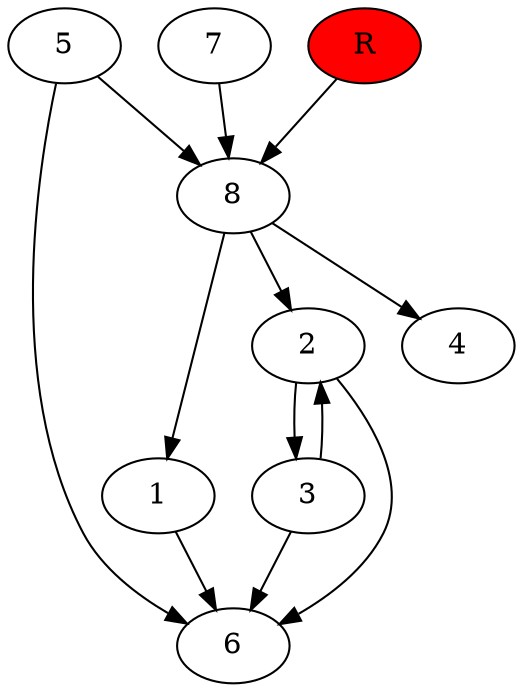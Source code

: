 digraph prb21850 {
	1
	2
	3
	4
	5
	6
	7
	8
	R [fillcolor="#ff0000" style=filled]
	1 -> 6
	2 -> 3
	2 -> 6
	3 -> 2
	3 -> 6
	5 -> 6
	5 -> 8
	7 -> 8
	8 -> 1
	8 -> 2
	8 -> 4
	R -> 8
}
